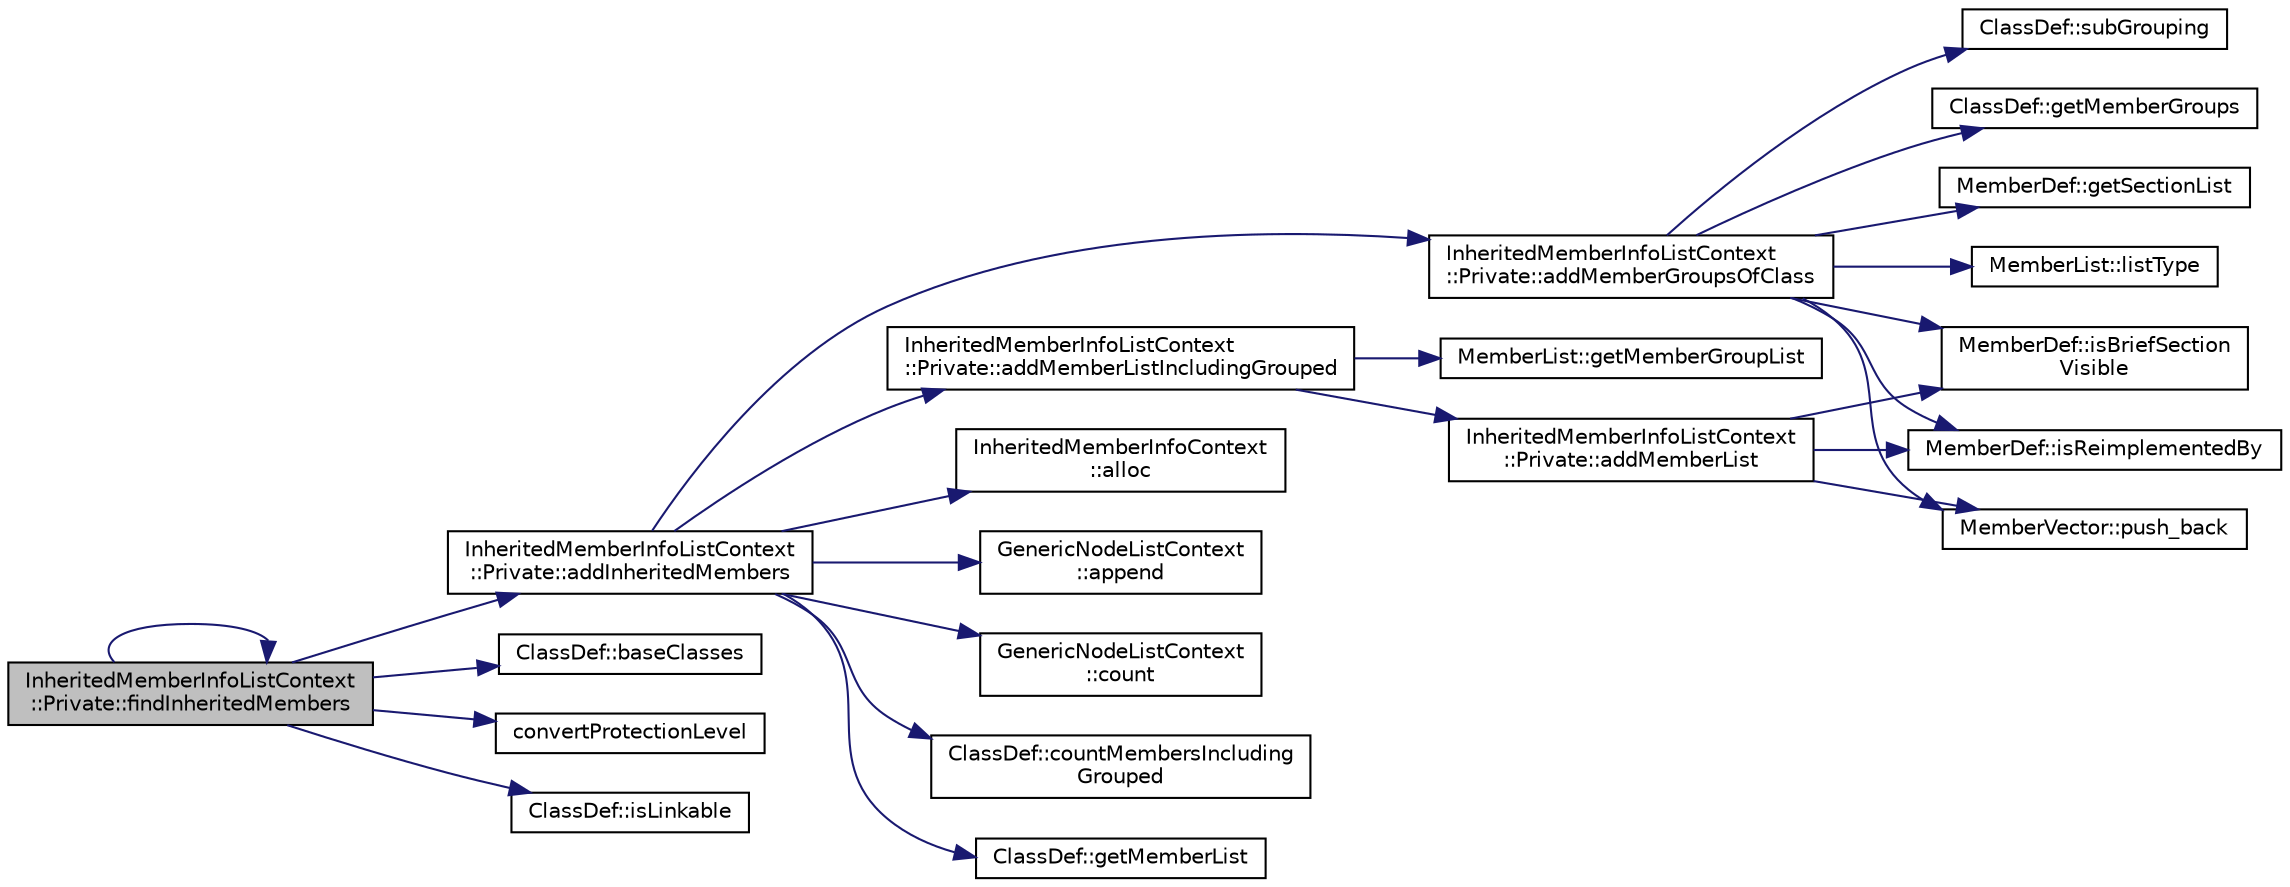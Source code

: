 digraph "InheritedMemberInfoListContext::Private::findInheritedMembers"
{
 // LATEX_PDF_SIZE
  edge [fontname="Helvetica",fontsize="10",labelfontname="Helvetica",labelfontsize="10"];
  node [fontname="Helvetica",fontsize="10",shape=record];
  rankdir="LR";
  Node1 [label="InheritedMemberInfoListContext\l::Private::findInheritedMembers",height=0.2,width=0.4,color="black", fillcolor="grey75", style="filled", fontcolor="black",tooltip=" "];
  Node1 -> Node2 [color="midnightblue",fontsize="10",style="solid",fontname="Helvetica"];
  Node2 [label="InheritedMemberInfoListContext\l::Private::addInheritedMembers",height=0.2,width=0.4,color="black", fillcolor="white", style="filled",URL="$classInheritedMemberInfoListContext_1_1Private.html#acb4376bf85a6d0f7e5485e034ea8ad80",tooltip=" "];
  Node2 -> Node3 [color="midnightblue",fontsize="10",style="solid",fontname="Helvetica"];
  Node3 [label="InheritedMemberInfoListContext\l::Private::addMemberGroupsOfClass",height=0.2,width=0.4,color="black", fillcolor="white", style="filled",URL="$classInheritedMemberInfoListContext_1_1Private.html#a5cb80aae6daa39425085db3826ff68e5",tooltip=" "];
  Node3 -> Node4 [color="midnightblue",fontsize="10",style="solid",fontname="Helvetica"];
  Node4 [label="ClassDef::getMemberGroups",height=0.2,width=0.4,color="black", fillcolor="white", style="filled",URL="$classClassDef.html#add2c3b56273ce664bbaeb0ce1c8f420c",tooltip=" "];
  Node3 -> Node5 [color="midnightblue",fontsize="10",style="solid",fontname="Helvetica"];
  Node5 [label="MemberDef::getSectionList",height=0.2,width=0.4,color="black", fillcolor="white", style="filled",URL="$classMemberDef.html#ab001f5a231830270bac7da746201c02e",tooltip=" "];
  Node3 -> Node6 [color="midnightblue",fontsize="10",style="solid",fontname="Helvetica"];
  Node6 [label="MemberDef::isBriefSection\lVisible",height=0.2,width=0.4,color="black", fillcolor="white", style="filled",URL="$classMemberDef.html#ad1902fdf699e7983c0dfc20a0e8192da",tooltip=" "];
  Node3 -> Node7 [color="midnightblue",fontsize="10",style="solid",fontname="Helvetica"];
  Node7 [label="MemberDef::isReimplementedBy",height=0.2,width=0.4,color="black", fillcolor="white", style="filled",URL="$classMemberDef.html#a88908e0048f8220fea8ce3a116adc415",tooltip=" "];
  Node3 -> Node8 [color="midnightblue",fontsize="10",style="solid",fontname="Helvetica"];
  Node8 [label="MemberList::listType",height=0.2,width=0.4,color="black", fillcolor="white", style="filled",URL="$classMemberList.html#aa31a7d651481862036f72381f7e2a96d",tooltip=" "];
  Node3 -> Node9 [color="midnightblue",fontsize="10",style="solid",fontname="Helvetica"];
  Node9 [label="MemberVector::push_back",height=0.2,width=0.4,color="black", fillcolor="white", style="filled",URL="$classMemberVector.html#af76ec8b9f3fa62a3276c0c115526325a",tooltip=" "];
  Node3 -> Node10 [color="midnightblue",fontsize="10",style="solid",fontname="Helvetica"];
  Node10 [label="ClassDef::subGrouping",height=0.2,width=0.4,color="black", fillcolor="white", style="filled",URL="$classClassDef.html#a1e2ce9f8d0cb3b6f1ba0317ca8dbb714",tooltip=" "];
  Node2 -> Node11 [color="midnightblue",fontsize="10",style="solid",fontname="Helvetica"];
  Node11 [label="InheritedMemberInfoListContext\l::Private::addMemberListIncludingGrouped",height=0.2,width=0.4,color="black", fillcolor="white", style="filled",URL="$classInheritedMemberInfoListContext_1_1Private.html#a8800eada82534798bf830ea0b0ca351f",tooltip=" "];
  Node11 -> Node12 [color="midnightblue",fontsize="10",style="solid",fontname="Helvetica"];
  Node12 [label="InheritedMemberInfoListContext\l::Private::addMemberList",height=0.2,width=0.4,color="black", fillcolor="white", style="filled",URL="$classInheritedMemberInfoListContext_1_1Private.html#aad5ee64282e5277cba21c68735d1116c",tooltip=" "];
  Node12 -> Node6 [color="midnightblue",fontsize="10",style="solid",fontname="Helvetica"];
  Node12 -> Node7 [color="midnightblue",fontsize="10",style="solid",fontname="Helvetica"];
  Node12 -> Node9 [color="midnightblue",fontsize="10",style="solid",fontname="Helvetica"];
  Node11 -> Node13 [color="midnightblue",fontsize="10",style="solid",fontname="Helvetica"];
  Node13 [label="MemberList::getMemberGroupList",height=0.2,width=0.4,color="black", fillcolor="white", style="filled",URL="$classMemberList.html#af6d805d822b673a443308b6363d9c85f",tooltip=" "];
  Node2 -> Node14 [color="midnightblue",fontsize="10",style="solid",fontname="Helvetica"];
  Node14 [label="InheritedMemberInfoContext\l::alloc",height=0.2,width=0.4,color="black", fillcolor="white", style="filled",URL="$classInheritedMemberInfoContext.html#ac57bb227880acb64035b5bc0cb1b7265",tooltip=" "];
  Node2 -> Node15 [color="midnightblue",fontsize="10",style="solid",fontname="Helvetica"];
  Node15 [label="GenericNodeListContext\l::append",height=0.2,width=0.4,color="black", fillcolor="white", style="filled",URL="$classGenericNodeListContext.html#a1e3defa7bc050ae33e2fbabba7a20643",tooltip=" "];
  Node2 -> Node16 [color="midnightblue",fontsize="10",style="solid",fontname="Helvetica"];
  Node16 [label="GenericNodeListContext\l::count",height=0.2,width=0.4,color="black", fillcolor="white", style="filled",URL="$classGenericNodeListContext.html#a2b7f60f38c85da81d54fff1c86b7d57a",tooltip=" "];
  Node2 -> Node17 [color="midnightblue",fontsize="10",style="solid",fontname="Helvetica"];
  Node17 [label="ClassDef::countMembersIncluding\lGrouped",height=0.2,width=0.4,color="black", fillcolor="white", style="filled",URL="$classClassDef.html#aa08a21c84b7e1718d8f2701bc3af6291",tooltip=" "];
  Node2 -> Node18 [color="midnightblue",fontsize="10",style="solid",fontname="Helvetica"];
  Node18 [label="ClassDef::getMemberList",height=0.2,width=0.4,color="black", fillcolor="white", style="filled",URL="$classClassDef.html#a7d2f9d08207ecf5b227c11f8b4ea6d9f",tooltip=" "];
  Node1 -> Node19 [color="midnightblue",fontsize="10",style="solid",fontname="Helvetica"];
  Node19 [label="ClassDef::baseClasses",height=0.2,width=0.4,color="black", fillcolor="white", style="filled",URL="$classClassDef.html#a38001a11a297629e363c0db5b1968ab3",tooltip=" "];
  Node1 -> Node20 [color="midnightblue",fontsize="10",style="solid",fontname="Helvetica"];
  Node20 [label="convertProtectionLevel",height=0.2,width=0.4,color="black", fillcolor="white", style="filled",URL="$util_8cpp.html#a6ef178c1a8f543eee53eb72c3e4df64e",tooltip=" "];
  Node1 -> Node1 [color="midnightblue",fontsize="10",style="solid",fontname="Helvetica"];
  Node1 -> Node21 [color="midnightblue",fontsize="10",style="solid",fontname="Helvetica"];
  Node21 [label="ClassDef::isLinkable",height=0.2,width=0.4,color="black", fillcolor="white", style="filled",URL="$classClassDef.html#a659ebf886a21ea56b51354c22b91b0dc",tooltip=" "];
}

